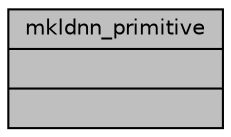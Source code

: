 digraph "mkldnn_primitive"
{
  edge [fontname="Helvetica",fontsize="10",labelfontname="Helvetica",labelfontsize="10"];
  node [fontname="Helvetica",fontsize="10",shape=record];
  Node1 [label="{mkldnn_primitive\n||}",height=0.2,width=0.4,color="black", fillcolor="grey75", style="filled", fontcolor="black"];
}
